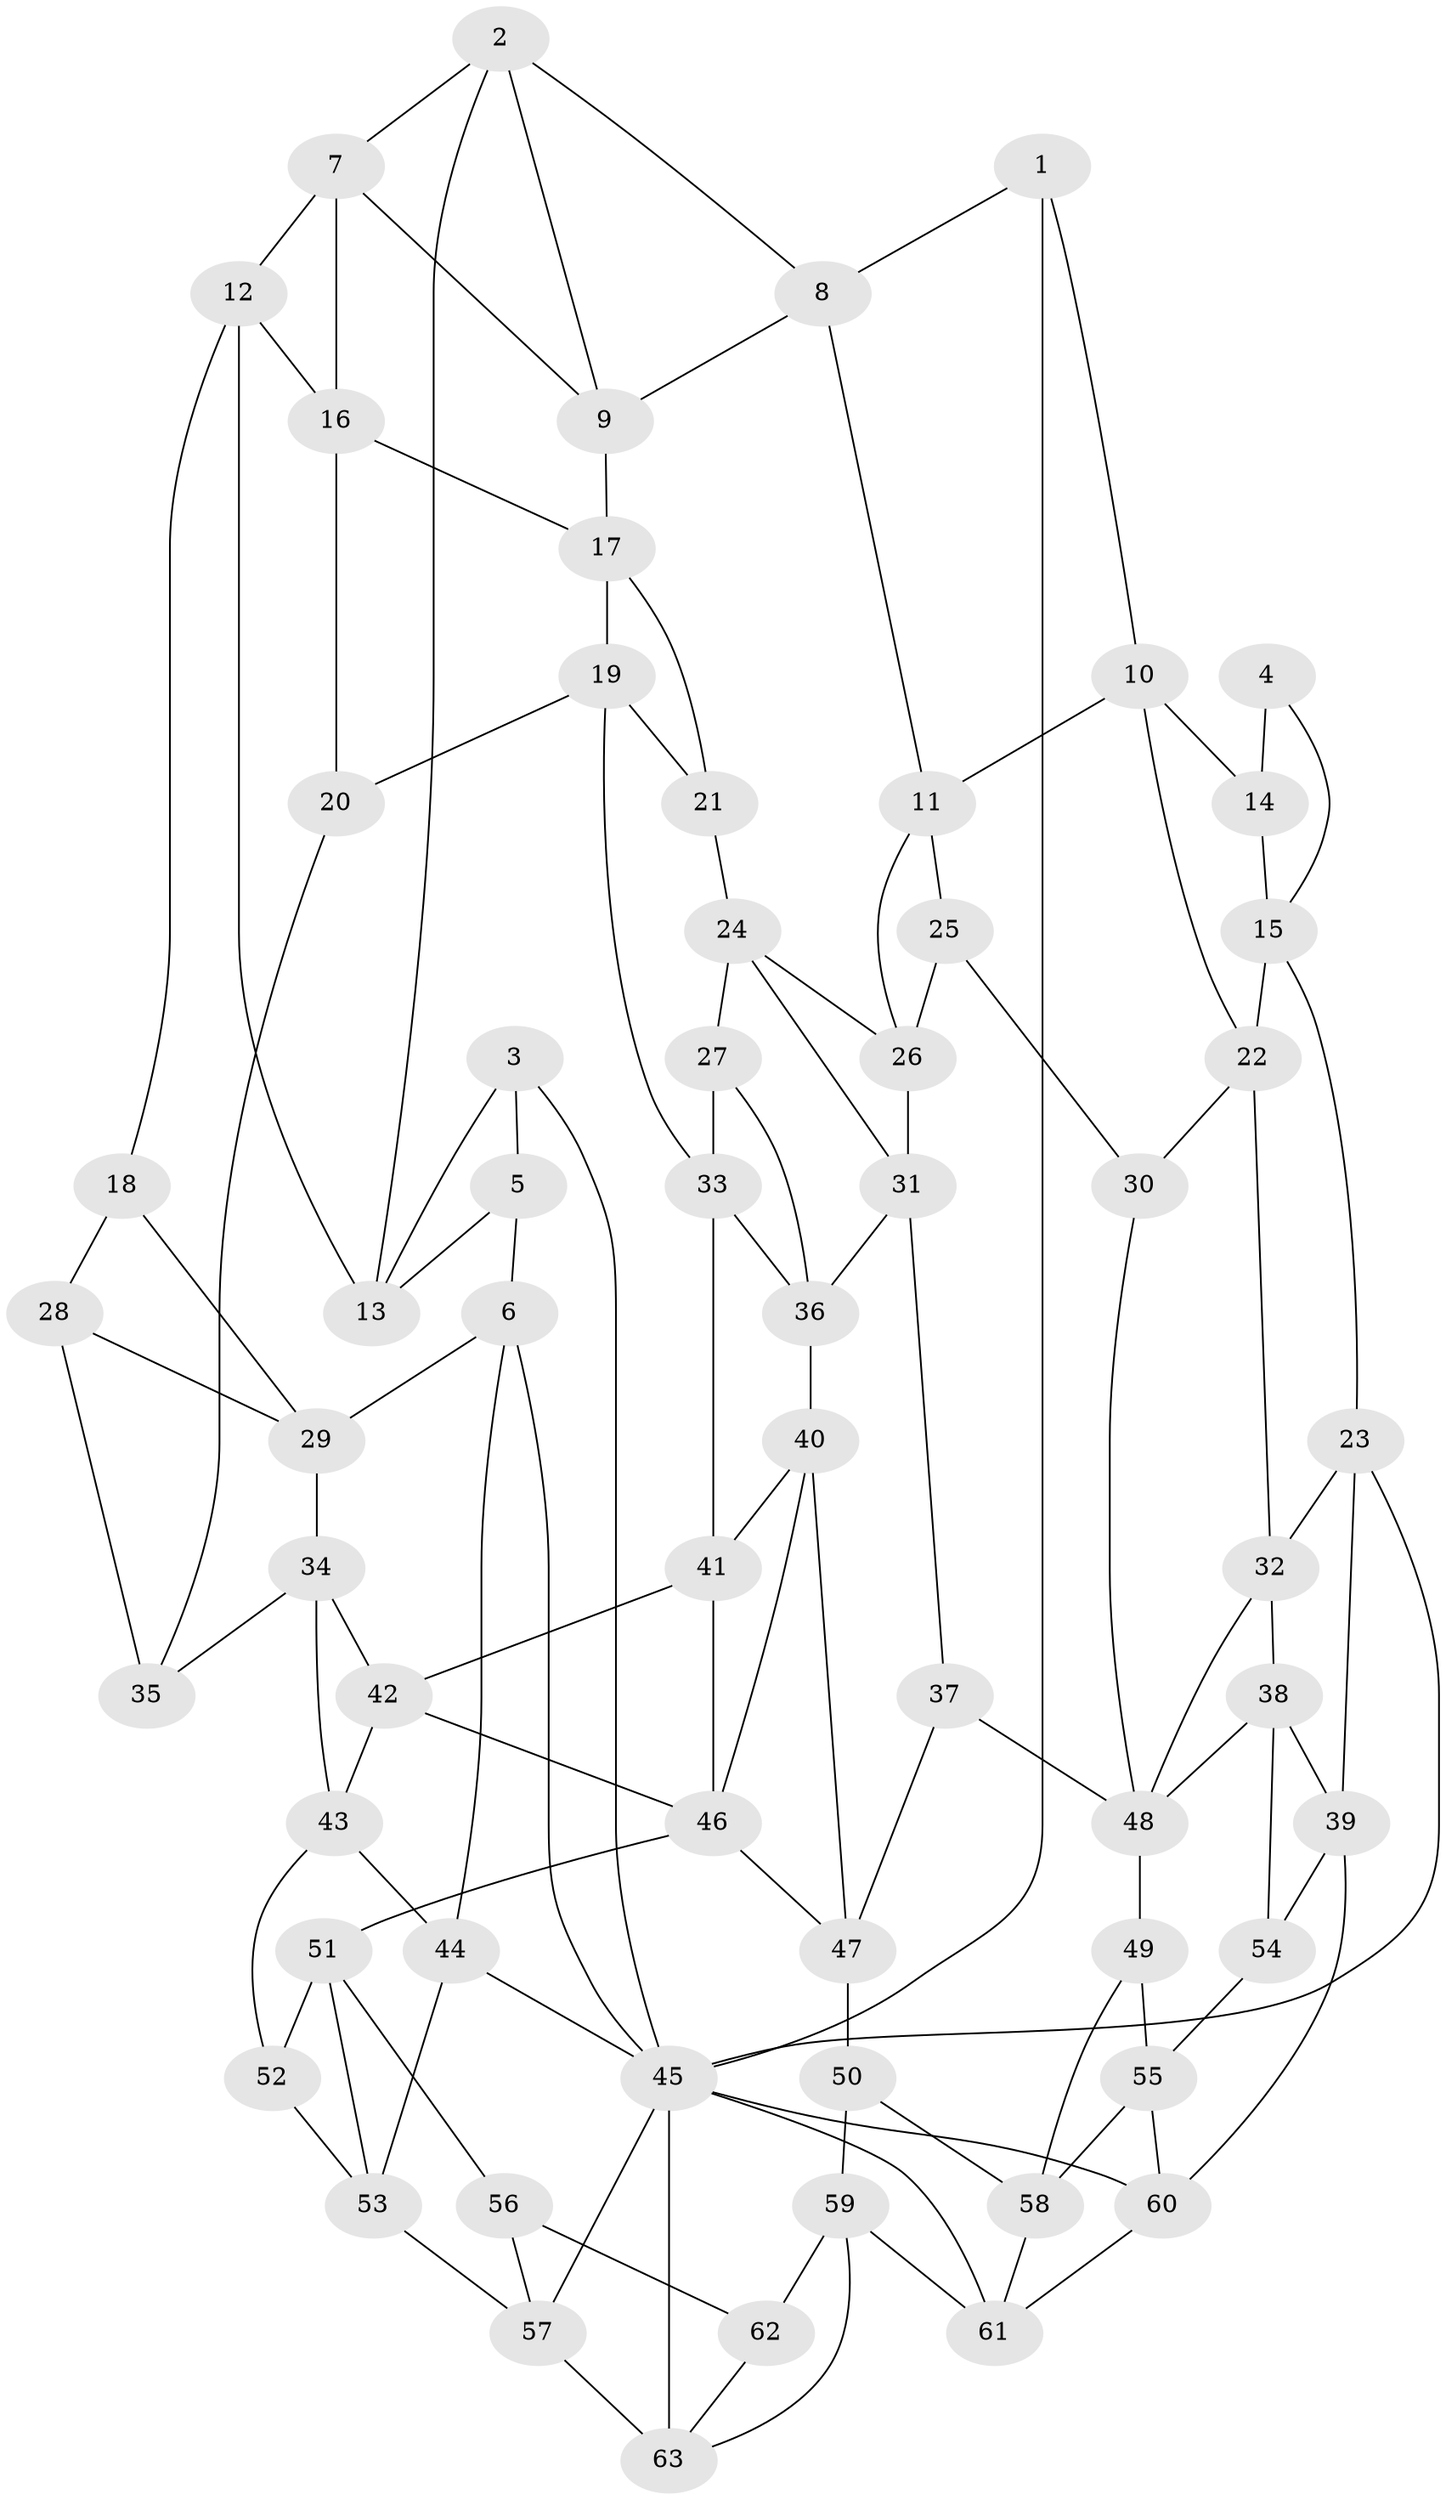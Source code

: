 // original degree distribution, {3: 0.024, 4: 0.224, 5: 0.536, 6: 0.216}
// Generated by graph-tools (version 1.1) at 2025/27/03/09/25 03:27:04]
// undirected, 63 vertices, 119 edges
graph export_dot {
graph [start="1"]
  node [color=gray90,style=filled];
  1;
  2;
  3;
  4;
  5;
  6;
  7;
  8;
  9;
  10;
  11;
  12;
  13;
  14;
  15;
  16;
  17;
  18;
  19;
  20;
  21;
  22;
  23;
  24;
  25;
  26;
  27;
  28;
  29;
  30;
  31;
  32;
  33;
  34;
  35;
  36;
  37;
  38;
  39;
  40;
  41;
  42;
  43;
  44;
  45;
  46;
  47;
  48;
  49;
  50;
  51;
  52;
  53;
  54;
  55;
  56;
  57;
  58;
  59;
  60;
  61;
  62;
  63;
  1 -- 8 [weight=1.0];
  1 -- 10 [weight=1.0];
  1 -- 45 [weight=1.0];
  2 -- 7 [weight=1.0];
  2 -- 8 [weight=1.0];
  2 -- 9 [weight=1.0];
  2 -- 13 [weight=1.0];
  3 -- 5 [weight=1.0];
  3 -- 13 [weight=1.0];
  3 -- 45 [weight=1.0];
  4 -- 14 [weight=2.0];
  4 -- 15 [weight=1.0];
  5 -- 6 [weight=1.0];
  5 -- 13 [weight=1.0];
  6 -- 29 [weight=1.0];
  6 -- 44 [weight=1.0];
  6 -- 45 [weight=1.0];
  7 -- 9 [weight=1.0];
  7 -- 12 [weight=1.0];
  7 -- 16 [weight=1.0];
  8 -- 9 [weight=1.0];
  8 -- 11 [weight=1.0];
  9 -- 17 [weight=1.0];
  10 -- 11 [weight=1.0];
  10 -- 14 [weight=1.0];
  10 -- 22 [weight=1.0];
  11 -- 25 [weight=1.0];
  11 -- 26 [weight=1.0];
  12 -- 13 [weight=1.0];
  12 -- 16 [weight=1.0];
  12 -- 18 [weight=1.0];
  14 -- 15 [weight=1.0];
  15 -- 22 [weight=1.0];
  15 -- 23 [weight=1.0];
  16 -- 17 [weight=1.0];
  16 -- 20 [weight=1.0];
  17 -- 19 [weight=1.0];
  17 -- 21 [weight=1.0];
  18 -- 28 [weight=1.0];
  18 -- 29 [weight=1.0];
  19 -- 20 [weight=1.0];
  19 -- 21 [weight=1.0];
  19 -- 33 [weight=1.0];
  20 -- 35 [weight=1.0];
  21 -- 24 [weight=1.0];
  22 -- 30 [weight=1.0];
  22 -- 32 [weight=1.0];
  23 -- 32 [weight=1.0];
  23 -- 39 [weight=1.0];
  23 -- 45 [weight=1.0];
  24 -- 26 [weight=1.0];
  24 -- 27 [weight=1.0];
  24 -- 31 [weight=1.0];
  25 -- 26 [weight=1.0];
  25 -- 30 [weight=2.0];
  26 -- 31 [weight=1.0];
  27 -- 33 [weight=1.0];
  27 -- 36 [weight=1.0];
  28 -- 29 [weight=1.0];
  28 -- 35 [weight=2.0];
  29 -- 34 [weight=1.0];
  30 -- 48 [weight=1.0];
  31 -- 36 [weight=1.0];
  31 -- 37 [weight=1.0];
  32 -- 38 [weight=1.0];
  32 -- 48 [weight=1.0];
  33 -- 36 [weight=1.0];
  33 -- 41 [weight=1.0];
  34 -- 35 [weight=1.0];
  34 -- 42 [weight=1.0];
  34 -- 43 [weight=1.0];
  36 -- 40 [weight=1.0];
  37 -- 47 [weight=1.0];
  37 -- 48 [weight=2.0];
  38 -- 39 [weight=1.0];
  38 -- 48 [weight=1.0];
  38 -- 54 [weight=1.0];
  39 -- 54 [weight=1.0];
  39 -- 60 [weight=1.0];
  40 -- 41 [weight=1.0];
  40 -- 46 [weight=1.0];
  40 -- 47 [weight=1.0];
  41 -- 42 [weight=1.0];
  41 -- 46 [weight=1.0];
  42 -- 43 [weight=1.0];
  42 -- 46 [weight=1.0];
  43 -- 44 [weight=1.0];
  43 -- 52 [weight=1.0];
  44 -- 45 [weight=1.0];
  44 -- 53 [weight=1.0];
  45 -- 57 [weight=1.0];
  45 -- 60 [weight=1.0];
  45 -- 61 [weight=1.0];
  45 -- 63 [weight=2.0];
  46 -- 47 [weight=1.0];
  46 -- 51 [weight=1.0];
  47 -- 50 [weight=1.0];
  48 -- 49 [weight=1.0];
  49 -- 55 [weight=1.0];
  49 -- 58 [weight=1.0];
  50 -- 58 [weight=1.0];
  50 -- 59 [weight=1.0];
  51 -- 52 [weight=1.0];
  51 -- 53 [weight=1.0];
  51 -- 56 [weight=1.0];
  52 -- 53 [weight=1.0];
  53 -- 57 [weight=1.0];
  54 -- 55 [weight=1.0];
  55 -- 58 [weight=1.0];
  55 -- 60 [weight=1.0];
  56 -- 57 [weight=1.0];
  56 -- 62 [weight=2.0];
  57 -- 63 [weight=1.0];
  58 -- 61 [weight=1.0];
  59 -- 61 [weight=1.0];
  59 -- 62 [weight=1.0];
  59 -- 63 [weight=1.0];
  60 -- 61 [weight=1.0];
  62 -- 63 [weight=1.0];
}
